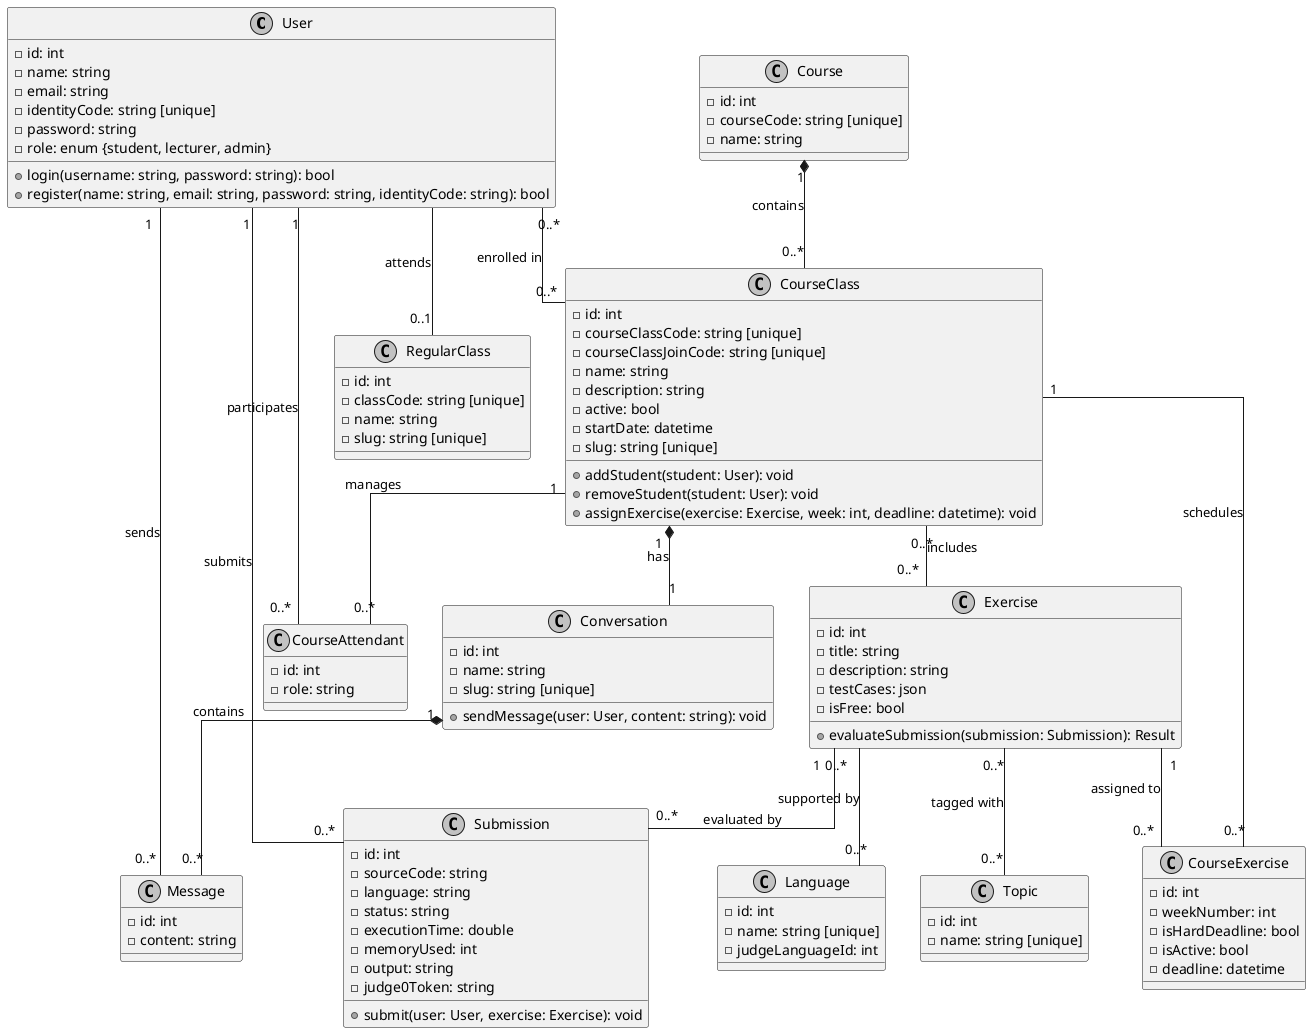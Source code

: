 @startuml

' Tắt uốn cong và ép đường thẳng vuông góc
skinparam monochrome true
skinparam linetype ortho

' ========== Base Classes ==========
class User {
  - id: int
  - name: string
  - email: string
  - identityCode: string [unique]
  - password: string
  - role: enum {student, lecturer, admin}
  + login(username: string, password: string): bool
  + register(name: string, email: string, password: string, identityCode: string): bool
}

class RegularClass {
  - id: int
  - classCode: string [unique]
  - name: string
  - slug: string [unique]
}

class Course {
  - id: int
  - courseCode: string [unique]
  - name: string
}

class CourseClass {
  - id: int
  - courseClassCode: string [unique]
  - courseClassJoinCode: string [unique]
  - name: string
  - description: string
  - active: bool
  - startDate: datetime
  - slug: string [unique]
  + addStudent(student: User): void
  + removeStudent(student: User): void
  + assignExercise(exercise: Exercise, week: int, deadline: datetime): void
}

class Exercise {
  - id: int
  - title: string
  - description: string
  - testCases: json
  - isFree: bool
  + evaluateSubmission(submission: Submission): Result
}

class Submission {
  - id: int
  - sourceCode: string
  - language: string
  - status: string
  - executionTime: double
  - memoryUsed: int
  - output: string
  - judge0Token: string
  + submit(user: User, exercise: Exercise): void
}

class Language {
  - id: int
  - name: string [unique]
  - judgeLanguageId: int
}

class Topic {
  - id: int
  - name: string [unique]
}

class CourseAttendant {
  - id: int
  - role: string
}

class CourseExercise {
  - id: int
  - weekNumber: int
  - isHardDeadline: bool
  - isActive: bool
  - deadline: datetime
}

class Conversation {
  - id: int
  - name: string
  - slug: string [unique]
  + sendMessage(user: User, content: string): void
}

class Message {
  - id: int
  - content: string
}

' ========== Relationships ==========

' User - RegularClass: Aggregation (1 User thuộc về 0..1 RegularClass)
User -- "0..1" RegularClass : attends

' User - CourseClass: Association qua CourseAttendant (nhiều-nhiều với thông tin role)
User "0..*" -- "0..*" CourseClass : enrolled in
CourseClass "1" -- "0..*" CourseAttendant : manages
User "1" -- "0..*" CourseAttendant : participates

' Course - CourseClass: Composition (1 Course sở hữu nhiều CourseClass)
Course "1" *-down- "0..*" CourseClass : contains

' CourseClass - Exercise: Association qua CourseExercise (nhiều-nhiều với thông tin bổ sung)
CourseClass "0..*" -- "0..*" Exercise : includes
CourseClass "1" -- "0..*" CourseExercise : schedules
Exercise "1" -- "0..*" CourseExercise : assigned to

' User - Submission: Association (1 User nộp nhiều Submission)
User "1" -- "0..*" Submission : submits

' Exercise - Submission: Association (1 Exercise có nhiều Submission)
Exercise "1" -- "0..*" Submission : evaluated by

' Exercise - Language: Association (nhiều-nhiều qua bảng trung gian)
Exercise "0..*" -- "0..*" Language : supported by

' Exercise - Topic: Association (nhiều-nhiều qua bảng trung gian)
Exercise "0..*" -- "0..*" Topic : tagged with

' CourseClass - Conversation: Composition (1 CourseClass sở hữu 1 Conversation)
CourseClass "1" *-- "1" Conversation : has

' Conversation - Message: Composition (1 Conversation chứa nhiều Message)
Conversation "1" *-- "0..*" Message : contains

' User - Message: Association (1 User gửi nhiều Message)
User "1" -- "0..*" Message : sends

' Điều chỉnh vị trí để đường thẳng không bị cong

@enduml